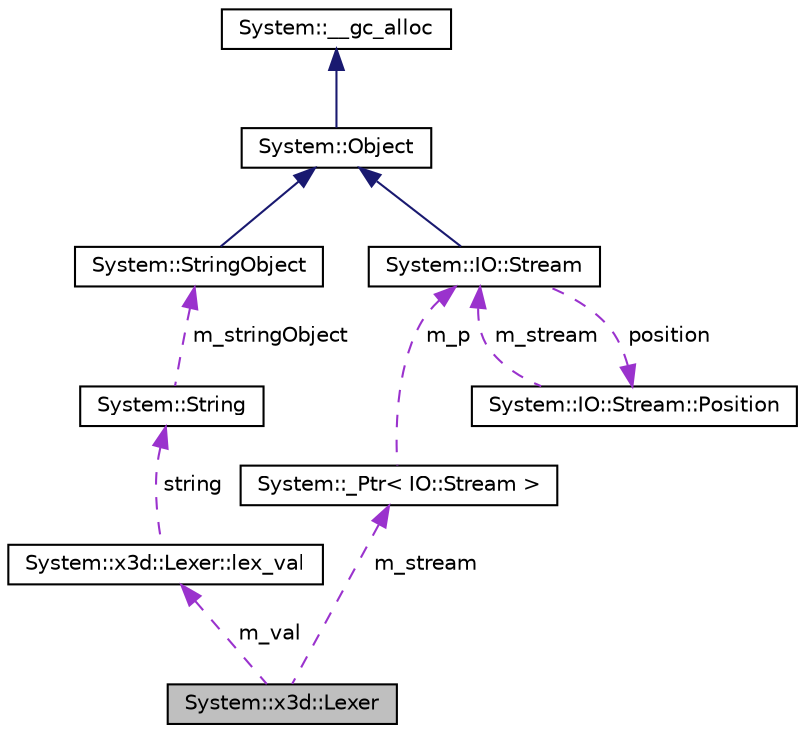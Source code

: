 digraph G
{
  edge [fontname="Helvetica",fontsize="10",labelfontname="Helvetica",labelfontsize="10"];
  node [fontname="Helvetica",fontsize="10",shape=record];
  Node1 [label="System::x3d::Lexer",height=0.2,width=0.4,color="black", fillcolor="grey75", style="filled" fontcolor="black"];
  Node2 -> Node1 [dir="back",color="darkorchid3",fontsize="10",style="dashed",label=" m_val" ,fontname="Helvetica"];
  Node2 [label="System::x3d::Lexer::lex_val",height=0.2,width=0.4,color="black", fillcolor="white", style="filled",URL="$struct_system_1_1x3d_1_1_lexer_1_1lex__val.html"];
  Node3 -> Node2 [dir="back",color="darkorchid3",fontsize="10",style="dashed",label=" string" ,fontname="Helvetica"];
  Node3 [label="System::String",height=0.2,width=0.4,color="black", fillcolor="white", style="filled",URL="$class_system_1_1_string.html"];
  Node4 -> Node3 [dir="back",color="darkorchid3",fontsize="10",style="dashed",label=" m_stringObject" ,fontname="Helvetica"];
  Node4 [label="System::StringObject",height=0.2,width=0.4,color="black", fillcolor="white", style="filled",URL="$class_system_1_1_string_object.html"];
  Node5 -> Node4 [dir="back",color="midnightblue",fontsize="10",style="solid",fontname="Helvetica"];
  Node5 [label="System::Object",height=0.2,width=0.4,color="black", fillcolor="white", style="filled",URL="$class_system_1_1_object.html"];
  Node6 -> Node5 [dir="back",color="midnightblue",fontsize="10",style="solid",fontname="Helvetica"];
  Node6 [label="System::__gc_alloc",height=0.2,width=0.4,color="black", fillcolor="white", style="filled",URL="$class_system_1_1____gc__alloc.html"];
  Node7 -> Node1 [dir="back",color="darkorchid3",fontsize="10",style="dashed",label=" m_stream" ,fontname="Helvetica"];
  Node7 [label="System::_Ptr\< IO::Stream \>",height=0.2,width=0.4,color="black", fillcolor="white", style="filled",URL="$class_system_1_1___ptr.html"];
  Node8 -> Node7 [dir="back",color="darkorchid3",fontsize="10",style="dashed",label=" m_p" ,fontname="Helvetica"];
  Node8 [label="System::IO::Stream",height=0.2,width=0.4,color="black", fillcolor="white", style="filled",URL="$class_system_1_1_i_o_1_1_stream.html"];
  Node5 -> Node8 [dir="back",color="midnightblue",fontsize="10",style="solid",fontname="Helvetica"];
  Node9 -> Node8 [dir="back",color="darkorchid3",fontsize="10",style="dashed",label=" position" ,fontname="Helvetica"];
  Node9 [label="System::IO::Stream::Position",height=0.2,width=0.4,color="black", fillcolor="white", style="filled",URL="$class_system_1_1_i_o_1_1_stream_1_1_position.html"];
  Node8 -> Node9 [dir="back",color="darkorchid3",fontsize="10",style="dashed",label=" m_stream" ,fontname="Helvetica"];
}
